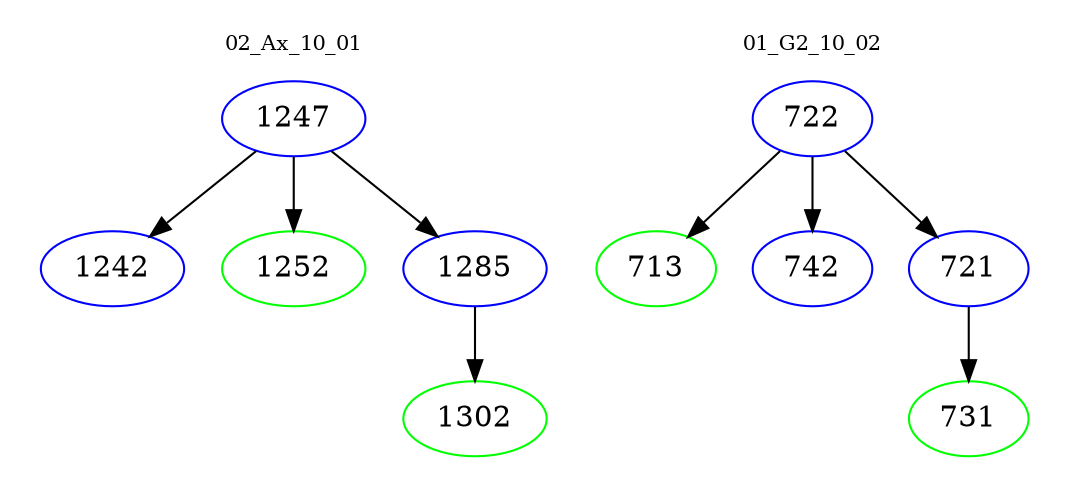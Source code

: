digraph{
subgraph cluster_0 {
color = white
label = "02_Ax_10_01";
fontsize=10;
T0_1247 [label="1247", color="blue"]
T0_1247 -> T0_1242 [color="black"]
T0_1242 [label="1242", color="blue"]
T0_1247 -> T0_1252 [color="black"]
T0_1252 [label="1252", color="green"]
T0_1247 -> T0_1285 [color="black"]
T0_1285 [label="1285", color="blue"]
T0_1285 -> T0_1302 [color="black"]
T0_1302 [label="1302", color="green"]
}
subgraph cluster_1 {
color = white
label = "01_G2_10_02";
fontsize=10;
T1_722 [label="722", color="blue"]
T1_722 -> T1_713 [color="black"]
T1_713 [label="713", color="green"]
T1_722 -> T1_742 [color="black"]
T1_742 [label="742", color="blue"]
T1_722 -> T1_721 [color="black"]
T1_721 [label="721", color="blue"]
T1_721 -> T1_731 [color="black"]
T1_731 [label="731", color="green"]
}
}
